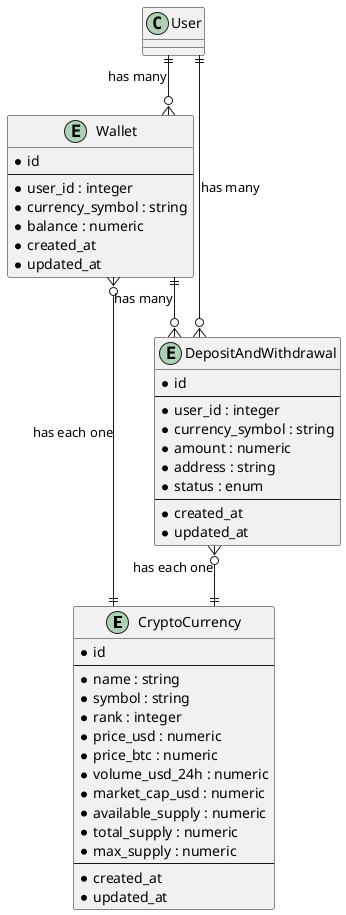 @startuml

' avoid problems with angled crows feet
skinparam linetype ortho

entity CryptoCurrency {
    * id
    --
    * name : string
    * symbol : string
    * rank : integer
    * price_usd : numeric
    * price_btc : numeric
    * volume_usd_24h : numeric
    * market_cap_usd : numeric
    * available_supply : numeric
    * total_supply : numeric
    * max_supply : numeric
    --
    * created_at
    * updated_at
}

entity Wallet {
    * id
    --
    * user_id : integer
    * currency_symbol : string
    * balance : numeric
    * created_at
    * updated_at
}

entity DepositAndWithdrawal {
    * id
    --
    * user_id : integer
    * currency_symbol : string
    * amount : numeric
    * address : string
    * status : enum
    --
    * created_at
    * updated_at
}

' Relationships

User ||--o{ Wallet : has many
User ||--o{ DepositAndWithdrawal : has many

Wallet ||--o{ DepositAndWithdrawal : has many
Wallet }o--|| CryptoCurrency : has each one

DepositAndWithdrawal }o--|| CryptoCurrency : has each one

@enduml
